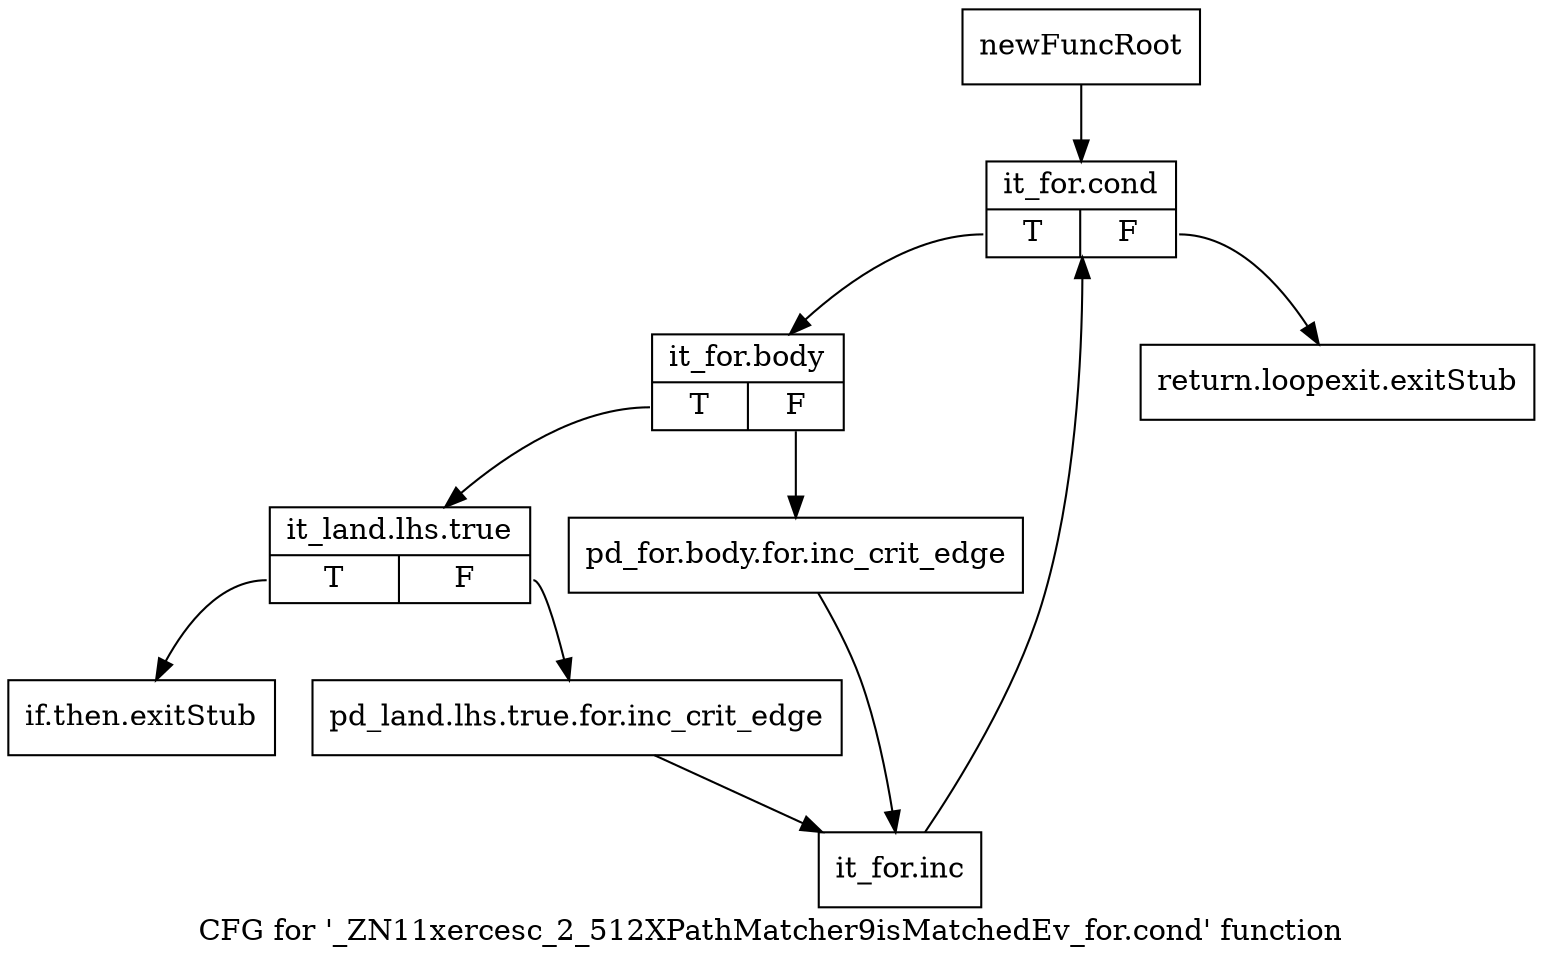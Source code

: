 digraph "CFG for '_ZN11xercesc_2_512XPathMatcher9isMatchedEv_for.cond' function" {
	label="CFG for '_ZN11xercesc_2_512XPathMatcher9isMatchedEv_for.cond' function";

	Node0x9bd4540 [shape=record,label="{newFuncRoot}"];
	Node0x9bd4540 -> Node0x9bd4630;
	Node0x9bd4590 [shape=record,label="{return.loopexit.exitStub}"];
	Node0x9bd45e0 [shape=record,label="{if.then.exitStub}"];
	Node0x9bd4630 [shape=record,label="{it_for.cond|{<s0>T|<s1>F}}"];
	Node0x9bd4630:s0 -> Node0x9bd4680;
	Node0x9bd4630:s1 -> Node0x9bd4590;
	Node0x9bd4680 [shape=record,label="{it_for.body|{<s0>T|<s1>F}}"];
	Node0x9bd4680:s0 -> Node0x9bd4720;
	Node0x9bd4680:s1 -> Node0x9bd46d0;
	Node0x9bd46d0 [shape=record,label="{pd_for.body.for.inc_crit_edge}"];
	Node0x9bd46d0 -> Node0x9bd47c0;
	Node0x9bd4720 [shape=record,label="{it_land.lhs.true|{<s0>T|<s1>F}}"];
	Node0x9bd4720:s0 -> Node0x9bd45e0;
	Node0x9bd4720:s1 -> Node0x9bd4770;
	Node0x9bd4770 [shape=record,label="{pd_land.lhs.true.for.inc_crit_edge}"];
	Node0x9bd4770 -> Node0x9bd47c0;
	Node0x9bd47c0 [shape=record,label="{it_for.inc}"];
	Node0x9bd47c0 -> Node0x9bd4630;
}
